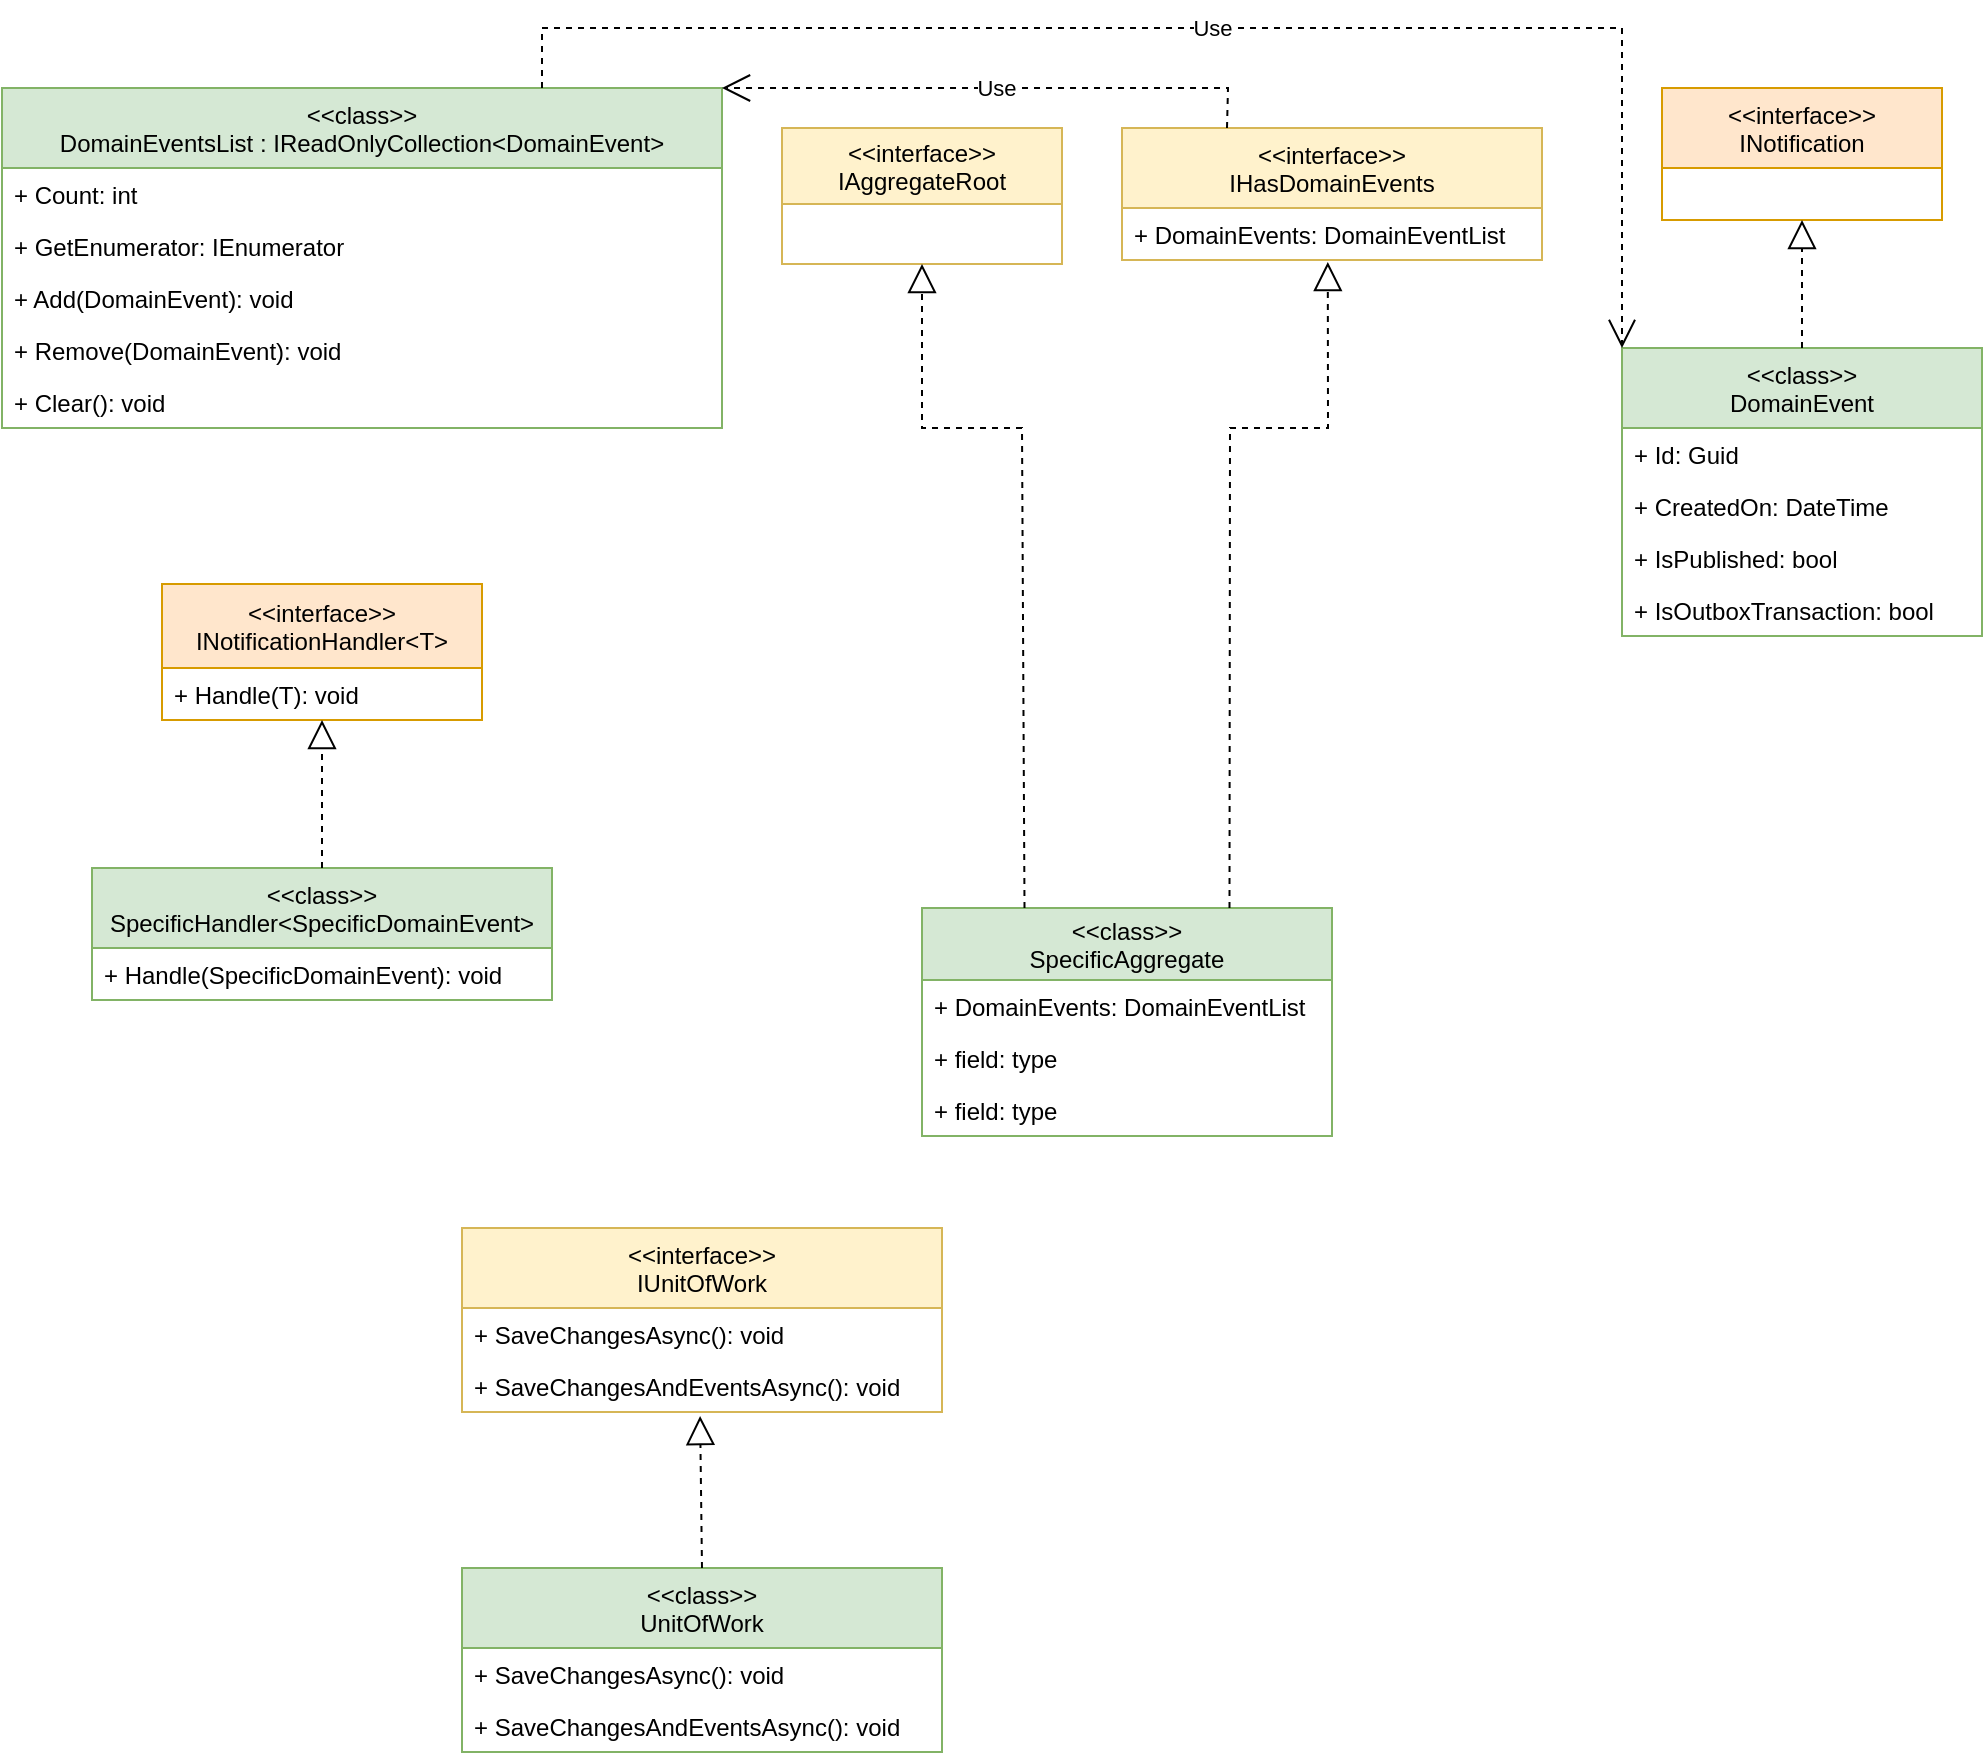 <mxfile version="20.0.4" type="github">
  <diagram id="C5RBs43oDa-KdzZeNtuy" name="Page-1">
    <mxGraphModel dx="2249" dy="762" grid="1" gridSize="10" guides="1" tooltips="1" connect="1" arrows="1" fold="1" page="1" pageScale="1" pageWidth="827" pageHeight="1169" math="0" shadow="0">
      <root>
        <mxCell id="WIyWlLk6GJQsqaUBKTNV-0" />
        <mxCell id="WIyWlLk6GJQsqaUBKTNV-1" parent="WIyWlLk6GJQsqaUBKTNV-0" />
        <mxCell id="nPyctxJtDOnoysmQEw_a-1" value="&lt;&lt;class&gt;&gt;&#xa;DomainEventsList : IReadOnlyCollection&lt;DomainEvent&gt;" style="swimlane;fontStyle=0;childLayout=stackLayout;horizontal=1;startSize=40;fillColor=#d5e8d4;horizontalStack=0;resizeParent=1;resizeParentMax=0;resizeLast=0;collapsible=1;marginBottom=0;strokeColor=#82b366;" vertex="1" parent="WIyWlLk6GJQsqaUBKTNV-1">
          <mxGeometry x="-270" y="190" width="360" height="170" as="geometry" />
        </mxCell>
        <mxCell id="nPyctxJtDOnoysmQEw_a-2" value="+ Count: int" style="text;strokeColor=none;fillColor=none;align=left;verticalAlign=top;spacingLeft=4;spacingRight=4;overflow=hidden;rotatable=0;points=[[0,0.5],[1,0.5]];portConstraint=eastwest;" vertex="1" parent="nPyctxJtDOnoysmQEw_a-1">
          <mxGeometry y="40" width="360" height="26" as="geometry" />
        </mxCell>
        <mxCell id="nPyctxJtDOnoysmQEw_a-3" value="+ GetEnumerator: IEnumerator" style="text;strokeColor=none;fillColor=none;align=left;verticalAlign=top;spacingLeft=4;spacingRight=4;overflow=hidden;rotatable=0;points=[[0,0.5],[1,0.5]];portConstraint=eastwest;" vertex="1" parent="nPyctxJtDOnoysmQEw_a-1">
          <mxGeometry y="66" width="360" height="26" as="geometry" />
        </mxCell>
        <mxCell id="nPyctxJtDOnoysmQEw_a-4" value="+ Add(DomainEvent): void" style="text;strokeColor=none;fillColor=none;align=left;verticalAlign=top;spacingLeft=4;spacingRight=4;overflow=hidden;rotatable=0;points=[[0,0.5],[1,0.5]];portConstraint=eastwest;" vertex="1" parent="nPyctxJtDOnoysmQEw_a-1">
          <mxGeometry y="92" width="360" height="26" as="geometry" />
        </mxCell>
        <mxCell id="nPyctxJtDOnoysmQEw_a-6" value="+ Remove(DomainEvent): void" style="text;strokeColor=none;fillColor=none;align=left;verticalAlign=top;spacingLeft=4;spacingRight=4;overflow=hidden;rotatable=0;points=[[0,0.5],[1,0.5]];portConstraint=eastwest;" vertex="1" parent="nPyctxJtDOnoysmQEw_a-1">
          <mxGeometry y="118" width="360" height="26" as="geometry" />
        </mxCell>
        <mxCell id="nPyctxJtDOnoysmQEw_a-5" value="+ Clear(): void" style="text;strokeColor=none;fillColor=none;align=left;verticalAlign=top;spacingLeft=4;spacingRight=4;overflow=hidden;rotatable=0;points=[[0,0.5],[1,0.5]];portConstraint=eastwest;" vertex="1" parent="nPyctxJtDOnoysmQEw_a-1">
          <mxGeometry y="144" width="360" height="26" as="geometry" />
        </mxCell>
        <mxCell id="nPyctxJtDOnoysmQEw_a-7" value="&lt;&lt;interface&gt;&gt;&#xa;IHasDomainEvents" style="swimlane;fontStyle=0;childLayout=stackLayout;horizontal=1;startSize=40;fillColor=#fff2cc;horizontalStack=0;resizeParent=1;resizeParentMax=0;resizeLast=0;collapsible=1;marginBottom=0;strokeColor=#d6b656;" vertex="1" parent="WIyWlLk6GJQsqaUBKTNV-1">
          <mxGeometry x="290" y="210" width="210" height="66" as="geometry" />
        </mxCell>
        <mxCell id="nPyctxJtDOnoysmQEw_a-10" value="+ DomainEvents: DomainEventList" style="text;strokeColor=none;fillColor=none;align=left;verticalAlign=top;spacingLeft=4;spacingRight=4;overflow=hidden;rotatable=0;points=[[0,0.5],[1,0.5]];portConstraint=eastwest;" vertex="1" parent="nPyctxJtDOnoysmQEw_a-7">
          <mxGeometry y="40" width="210" height="26" as="geometry" />
        </mxCell>
        <mxCell id="nPyctxJtDOnoysmQEw_a-11" value="&lt;&lt;interface&gt;&gt;&#xa;INotification" style="swimlane;fontStyle=0;childLayout=stackLayout;horizontal=1;startSize=40;fillColor=#ffe6cc;horizontalStack=0;resizeParent=1;resizeParentMax=0;resizeLast=0;collapsible=1;marginBottom=0;strokeColor=#d79b00;" vertex="1" parent="WIyWlLk6GJQsqaUBKTNV-1">
          <mxGeometry x="560" y="190" width="140" height="66" as="geometry" />
        </mxCell>
        <mxCell id="nPyctxJtDOnoysmQEw_a-15" value="&lt;&lt;class&gt;&gt;&#xa;DomainEvent" style="swimlane;fontStyle=0;childLayout=stackLayout;horizontal=1;startSize=40;fillColor=#d5e8d4;horizontalStack=0;resizeParent=1;resizeParentMax=0;resizeLast=0;collapsible=1;marginBottom=0;strokeColor=#82b366;" vertex="1" parent="WIyWlLk6GJQsqaUBKTNV-1">
          <mxGeometry x="540" y="320" width="180" height="144" as="geometry" />
        </mxCell>
        <mxCell id="nPyctxJtDOnoysmQEw_a-16" value="+ Id: Guid" style="text;strokeColor=none;fillColor=none;align=left;verticalAlign=top;spacingLeft=4;spacingRight=4;overflow=hidden;rotatable=0;points=[[0,0.5],[1,0.5]];portConstraint=eastwest;" vertex="1" parent="nPyctxJtDOnoysmQEw_a-15">
          <mxGeometry y="40" width="180" height="26" as="geometry" />
        </mxCell>
        <mxCell id="nPyctxJtDOnoysmQEw_a-17" value="+ CreatedOn: DateTime" style="text;strokeColor=none;fillColor=none;align=left;verticalAlign=top;spacingLeft=4;spacingRight=4;overflow=hidden;rotatable=0;points=[[0,0.5],[1,0.5]];portConstraint=eastwest;" vertex="1" parent="nPyctxJtDOnoysmQEw_a-15">
          <mxGeometry y="66" width="180" height="26" as="geometry" />
        </mxCell>
        <mxCell id="nPyctxJtDOnoysmQEw_a-19" value="+ IsPublished: bool" style="text;strokeColor=none;fillColor=none;align=left;verticalAlign=top;spacingLeft=4;spacingRight=4;overflow=hidden;rotatable=0;points=[[0,0.5],[1,0.5]];portConstraint=eastwest;" vertex="1" parent="nPyctxJtDOnoysmQEw_a-15">
          <mxGeometry y="92" width="180" height="26" as="geometry" />
        </mxCell>
        <mxCell id="nPyctxJtDOnoysmQEw_a-18" value="+ IsOutboxTransaction: bool" style="text;strokeColor=none;fillColor=none;align=left;verticalAlign=top;spacingLeft=4;spacingRight=4;overflow=hidden;rotatable=0;points=[[0,0.5],[1,0.5]];portConstraint=eastwest;" vertex="1" parent="nPyctxJtDOnoysmQEw_a-15">
          <mxGeometry y="118" width="180" height="26" as="geometry" />
        </mxCell>
        <mxCell id="nPyctxJtDOnoysmQEw_a-20" value="" style="endArrow=block;dashed=1;endFill=0;endSize=12;html=1;rounded=0;exitX=0.5;exitY=0;exitDx=0;exitDy=0;entryX=0.5;entryY=1;entryDx=0;entryDy=0;" edge="1" parent="WIyWlLk6GJQsqaUBKTNV-1" source="nPyctxJtDOnoysmQEw_a-15" target="nPyctxJtDOnoysmQEw_a-11">
          <mxGeometry width="160" relative="1" as="geometry">
            <mxPoint x="450" y="560" as="sourcePoint" />
            <mxPoint x="610" y="560" as="targetPoint" />
          </mxGeometry>
        </mxCell>
        <mxCell id="nPyctxJtDOnoysmQEw_a-21" value="Use" style="endArrow=open;endSize=12;dashed=1;html=1;rounded=0;exitX=0.25;exitY=0;exitDx=0;exitDy=0;entryX=1;entryY=0;entryDx=0;entryDy=0;" edge="1" parent="WIyWlLk6GJQsqaUBKTNV-1" source="nPyctxJtDOnoysmQEw_a-7" target="nPyctxJtDOnoysmQEw_a-1">
          <mxGeometry width="160" relative="1" as="geometry">
            <mxPoint x="200" y="420" as="sourcePoint" />
            <mxPoint x="360" y="420" as="targetPoint" />
            <Array as="points">
              <mxPoint x="343" y="190" />
            </Array>
          </mxGeometry>
        </mxCell>
        <mxCell id="nPyctxJtDOnoysmQEw_a-24" value="Use" style="endArrow=open;endSize=12;dashed=1;html=1;rounded=0;exitX=0.75;exitY=0;exitDx=0;exitDy=0;entryX=0;entryY=0;entryDx=0;entryDy=0;" edge="1" parent="WIyWlLk6GJQsqaUBKTNV-1" source="nPyctxJtDOnoysmQEw_a-1" target="nPyctxJtDOnoysmQEw_a-15">
          <mxGeometry width="160" relative="1" as="geometry">
            <mxPoint x="150" y="500" as="sourcePoint" />
            <mxPoint x="310" y="500" as="targetPoint" />
            <Array as="points">
              <mxPoint y="160" />
              <mxPoint x="540" y="160" />
            </Array>
          </mxGeometry>
        </mxCell>
        <mxCell id="nPyctxJtDOnoysmQEw_a-25" value="&lt;&lt;class&gt;&gt;&#xa;SpecificAggregate" style="swimlane;fontStyle=0;childLayout=stackLayout;horizontal=1;startSize=36;fillColor=#d5e8d4;horizontalStack=0;resizeParent=1;resizeParentMax=0;resizeLast=0;collapsible=1;marginBottom=0;strokeColor=#82b366;" vertex="1" parent="WIyWlLk6GJQsqaUBKTNV-1">
          <mxGeometry x="190" y="600" width="205" height="114" as="geometry" />
        </mxCell>
        <mxCell id="nPyctxJtDOnoysmQEw_a-26" value="+ DomainEvents: DomainEventList" style="text;strokeColor=none;fillColor=none;align=left;verticalAlign=top;spacingLeft=4;spacingRight=4;overflow=hidden;rotatable=0;points=[[0,0.5],[1,0.5]];portConstraint=eastwest;" vertex="1" parent="nPyctxJtDOnoysmQEw_a-25">
          <mxGeometry y="36" width="205" height="26" as="geometry" />
        </mxCell>
        <mxCell id="nPyctxJtDOnoysmQEw_a-27" value="+ field: type" style="text;strokeColor=none;fillColor=none;align=left;verticalAlign=top;spacingLeft=4;spacingRight=4;overflow=hidden;rotatable=0;points=[[0,0.5],[1,0.5]];portConstraint=eastwest;" vertex="1" parent="nPyctxJtDOnoysmQEw_a-25">
          <mxGeometry y="62" width="205" height="26" as="geometry" />
        </mxCell>
        <mxCell id="nPyctxJtDOnoysmQEw_a-28" value="+ field: type" style="text;strokeColor=none;fillColor=none;align=left;verticalAlign=top;spacingLeft=4;spacingRight=4;overflow=hidden;rotatable=0;points=[[0,0.5],[1,0.5]];portConstraint=eastwest;" vertex="1" parent="nPyctxJtDOnoysmQEw_a-25">
          <mxGeometry y="88" width="205" height="26" as="geometry" />
        </mxCell>
        <mxCell id="nPyctxJtDOnoysmQEw_a-29" value="&lt;&lt;interface&gt;&gt;&#xa;IAggregateRoot" style="swimlane;fontStyle=0;childLayout=stackLayout;horizontal=1;startSize=38;fillColor=#fff2cc;horizontalStack=0;resizeParent=1;resizeParentMax=0;resizeLast=0;collapsible=1;marginBottom=0;strokeColor=#d6b656;" vertex="1" parent="WIyWlLk6GJQsqaUBKTNV-1">
          <mxGeometry x="120" y="210" width="140" height="68" as="geometry" />
        </mxCell>
        <mxCell id="nPyctxJtDOnoysmQEw_a-33" value="" style="endArrow=block;dashed=1;endFill=0;endSize=12;html=1;rounded=0;exitX=0.25;exitY=0;exitDx=0;exitDy=0;entryX=0.5;entryY=1;entryDx=0;entryDy=0;" edge="1" parent="WIyWlLk6GJQsqaUBKTNV-1" source="nPyctxJtDOnoysmQEw_a-25" target="nPyctxJtDOnoysmQEw_a-29">
          <mxGeometry width="160" relative="1" as="geometry">
            <mxPoint x="100" y="580" as="sourcePoint" />
            <mxPoint x="260" y="580" as="targetPoint" />
            <Array as="points">
              <mxPoint x="240" y="360" />
              <mxPoint x="190" y="360" />
            </Array>
          </mxGeometry>
        </mxCell>
        <mxCell id="nPyctxJtDOnoysmQEw_a-34" value="" style="endArrow=block;dashed=1;endFill=0;endSize=12;html=1;rounded=0;exitX=0.75;exitY=0;exitDx=0;exitDy=0;entryX=0.49;entryY=1.038;entryDx=0;entryDy=0;entryPerimeter=0;" edge="1" parent="WIyWlLk6GJQsqaUBKTNV-1" source="nPyctxJtDOnoysmQEw_a-25" target="nPyctxJtDOnoysmQEw_a-10">
          <mxGeometry width="160" relative="1" as="geometry">
            <mxPoint x="230" y="590" as="sourcePoint" />
            <mxPoint x="390" y="590" as="targetPoint" />
            <Array as="points">
              <mxPoint x="344" y="360" />
              <mxPoint x="393" y="360" />
            </Array>
          </mxGeometry>
        </mxCell>
        <mxCell id="nPyctxJtDOnoysmQEw_a-39" value="&lt;&lt;interface&gt;&gt;&#xa;INotificationHandler&lt;T&gt;" style="swimlane;fontStyle=0;childLayout=stackLayout;horizontal=1;startSize=42;fillColor=#ffe6cc;horizontalStack=0;resizeParent=1;resizeParentMax=0;resizeLast=0;collapsible=1;marginBottom=0;strokeColor=#d79b00;" vertex="1" parent="WIyWlLk6GJQsqaUBKTNV-1">
          <mxGeometry x="-190" y="438" width="160" height="68" as="geometry" />
        </mxCell>
        <mxCell id="nPyctxJtDOnoysmQEw_a-40" value="+ Handle(T): void" style="text;strokeColor=none;fillColor=none;align=left;verticalAlign=top;spacingLeft=4;spacingRight=4;overflow=hidden;rotatable=0;points=[[0,0.5],[1,0.5]];portConstraint=eastwest;" vertex="1" parent="nPyctxJtDOnoysmQEw_a-39">
          <mxGeometry y="42" width="160" height="26" as="geometry" />
        </mxCell>
        <mxCell id="nPyctxJtDOnoysmQEw_a-43" value="&lt;&lt;class&gt;&gt;&#xa;SpecificHandler&lt;SpecificDomainEvent&gt;" style="swimlane;fontStyle=0;childLayout=stackLayout;horizontal=1;startSize=40;fillColor=#d5e8d4;horizontalStack=0;resizeParent=1;resizeParentMax=0;resizeLast=0;collapsible=1;marginBottom=0;strokeColor=#82b366;" vertex="1" parent="WIyWlLk6GJQsqaUBKTNV-1">
          <mxGeometry x="-225" y="580" width="230" height="66" as="geometry" />
        </mxCell>
        <mxCell id="nPyctxJtDOnoysmQEw_a-44" value="+ Handle(SpecificDomainEvent): void" style="text;strokeColor=none;fillColor=none;align=left;verticalAlign=top;spacingLeft=4;spacingRight=4;overflow=hidden;rotatable=0;points=[[0,0.5],[1,0.5]];portConstraint=eastwest;" vertex="1" parent="nPyctxJtDOnoysmQEw_a-43">
          <mxGeometry y="40" width="230" height="26" as="geometry" />
        </mxCell>
        <mxCell id="nPyctxJtDOnoysmQEw_a-47" value="" style="endArrow=block;dashed=1;endFill=0;endSize=12;html=1;rounded=0;exitX=0.5;exitY=0;exitDx=0;exitDy=0;entryX=0.5;entryY=1;entryDx=0;entryDy=0;entryPerimeter=0;" edge="1" parent="WIyWlLk6GJQsqaUBKTNV-1" source="nPyctxJtDOnoysmQEw_a-43" target="nPyctxJtDOnoysmQEw_a-40">
          <mxGeometry width="160" relative="1" as="geometry">
            <mxPoint x="-70" y="690" as="sourcePoint" />
            <mxPoint x="-110" y="510" as="targetPoint" />
          </mxGeometry>
        </mxCell>
        <mxCell id="nPyctxJtDOnoysmQEw_a-49" value="&lt;&lt;interface&gt;&gt;&#xa;IUnitOfWork" style="swimlane;fontStyle=0;childLayout=stackLayout;horizontal=1;startSize=40;fillColor=#fff2cc;horizontalStack=0;resizeParent=1;resizeParentMax=0;resizeLast=0;collapsible=1;marginBottom=0;strokeColor=#d6b656;" vertex="1" parent="WIyWlLk6GJQsqaUBKTNV-1">
          <mxGeometry x="-40" y="760" width="240" height="92" as="geometry" />
        </mxCell>
        <mxCell id="nPyctxJtDOnoysmQEw_a-51" value="+ SaveChangesAsync(): void" style="text;strokeColor=none;fillColor=none;align=left;verticalAlign=top;spacingLeft=4;spacingRight=4;overflow=hidden;rotatable=0;points=[[0,0.5],[1,0.5]];portConstraint=eastwest;" vertex="1" parent="nPyctxJtDOnoysmQEw_a-49">
          <mxGeometry y="40" width="240" height="26" as="geometry" />
        </mxCell>
        <mxCell id="nPyctxJtDOnoysmQEw_a-52" value="+ SaveChangesAndEventsAsync(): void" style="text;strokeColor=none;fillColor=none;align=left;verticalAlign=top;spacingLeft=4;spacingRight=4;overflow=hidden;rotatable=0;points=[[0,0.5],[1,0.5]];portConstraint=eastwest;" vertex="1" parent="nPyctxJtDOnoysmQEw_a-49">
          <mxGeometry y="66" width="240" height="26" as="geometry" />
        </mxCell>
        <mxCell id="nPyctxJtDOnoysmQEw_a-53" value="&lt;&lt;class&gt;&gt;&#xa;UnitOfWork" style="swimlane;fontStyle=0;childLayout=stackLayout;horizontal=1;startSize=40;fillColor=#d5e8d4;horizontalStack=0;resizeParent=1;resizeParentMax=0;resizeLast=0;collapsible=1;marginBottom=0;strokeColor=#82b366;" vertex="1" parent="WIyWlLk6GJQsqaUBKTNV-1">
          <mxGeometry x="-40" y="930" width="240" height="92" as="geometry" />
        </mxCell>
        <mxCell id="nPyctxJtDOnoysmQEw_a-57" value="+ SaveChangesAsync(): void" style="text;strokeColor=none;fillColor=none;align=left;verticalAlign=top;spacingLeft=4;spacingRight=4;overflow=hidden;rotatable=0;points=[[0,0.5],[1,0.5]];portConstraint=eastwest;" vertex="1" parent="nPyctxJtDOnoysmQEw_a-53">
          <mxGeometry y="40" width="240" height="26" as="geometry" />
        </mxCell>
        <mxCell id="nPyctxJtDOnoysmQEw_a-58" value="+ SaveChangesAndEventsAsync(): void" style="text;strokeColor=none;fillColor=none;align=left;verticalAlign=top;spacingLeft=4;spacingRight=4;overflow=hidden;rotatable=0;points=[[0,0.5],[1,0.5]];portConstraint=eastwest;" vertex="1" parent="nPyctxJtDOnoysmQEw_a-53">
          <mxGeometry y="66" width="240" height="26" as="geometry" />
        </mxCell>
        <mxCell id="nPyctxJtDOnoysmQEw_a-59" value="" style="endArrow=block;dashed=1;endFill=0;endSize=12;html=1;rounded=0;exitX=0.5;exitY=0;exitDx=0;exitDy=0;entryX=0.496;entryY=1.077;entryDx=0;entryDy=0;entryPerimeter=0;" edge="1" parent="WIyWlLk6GJQsqaUBKTNV-1" source="nPyctxJtDOnoysmQEw_a-53" target="nPyctxJtDOnoysmQEw_a-52">
          <mxGeometry width="160" relative="1" as="geometry">
            <mxPoint x="400" y="930" as="sourcePoint" />
            <mxPoint x="560" y="930" as="targetPoint" />
          </mxGeometry>
        </mxCell>
      </root>
    </mxGraphModel>
  </diagram>
</mxfile>

